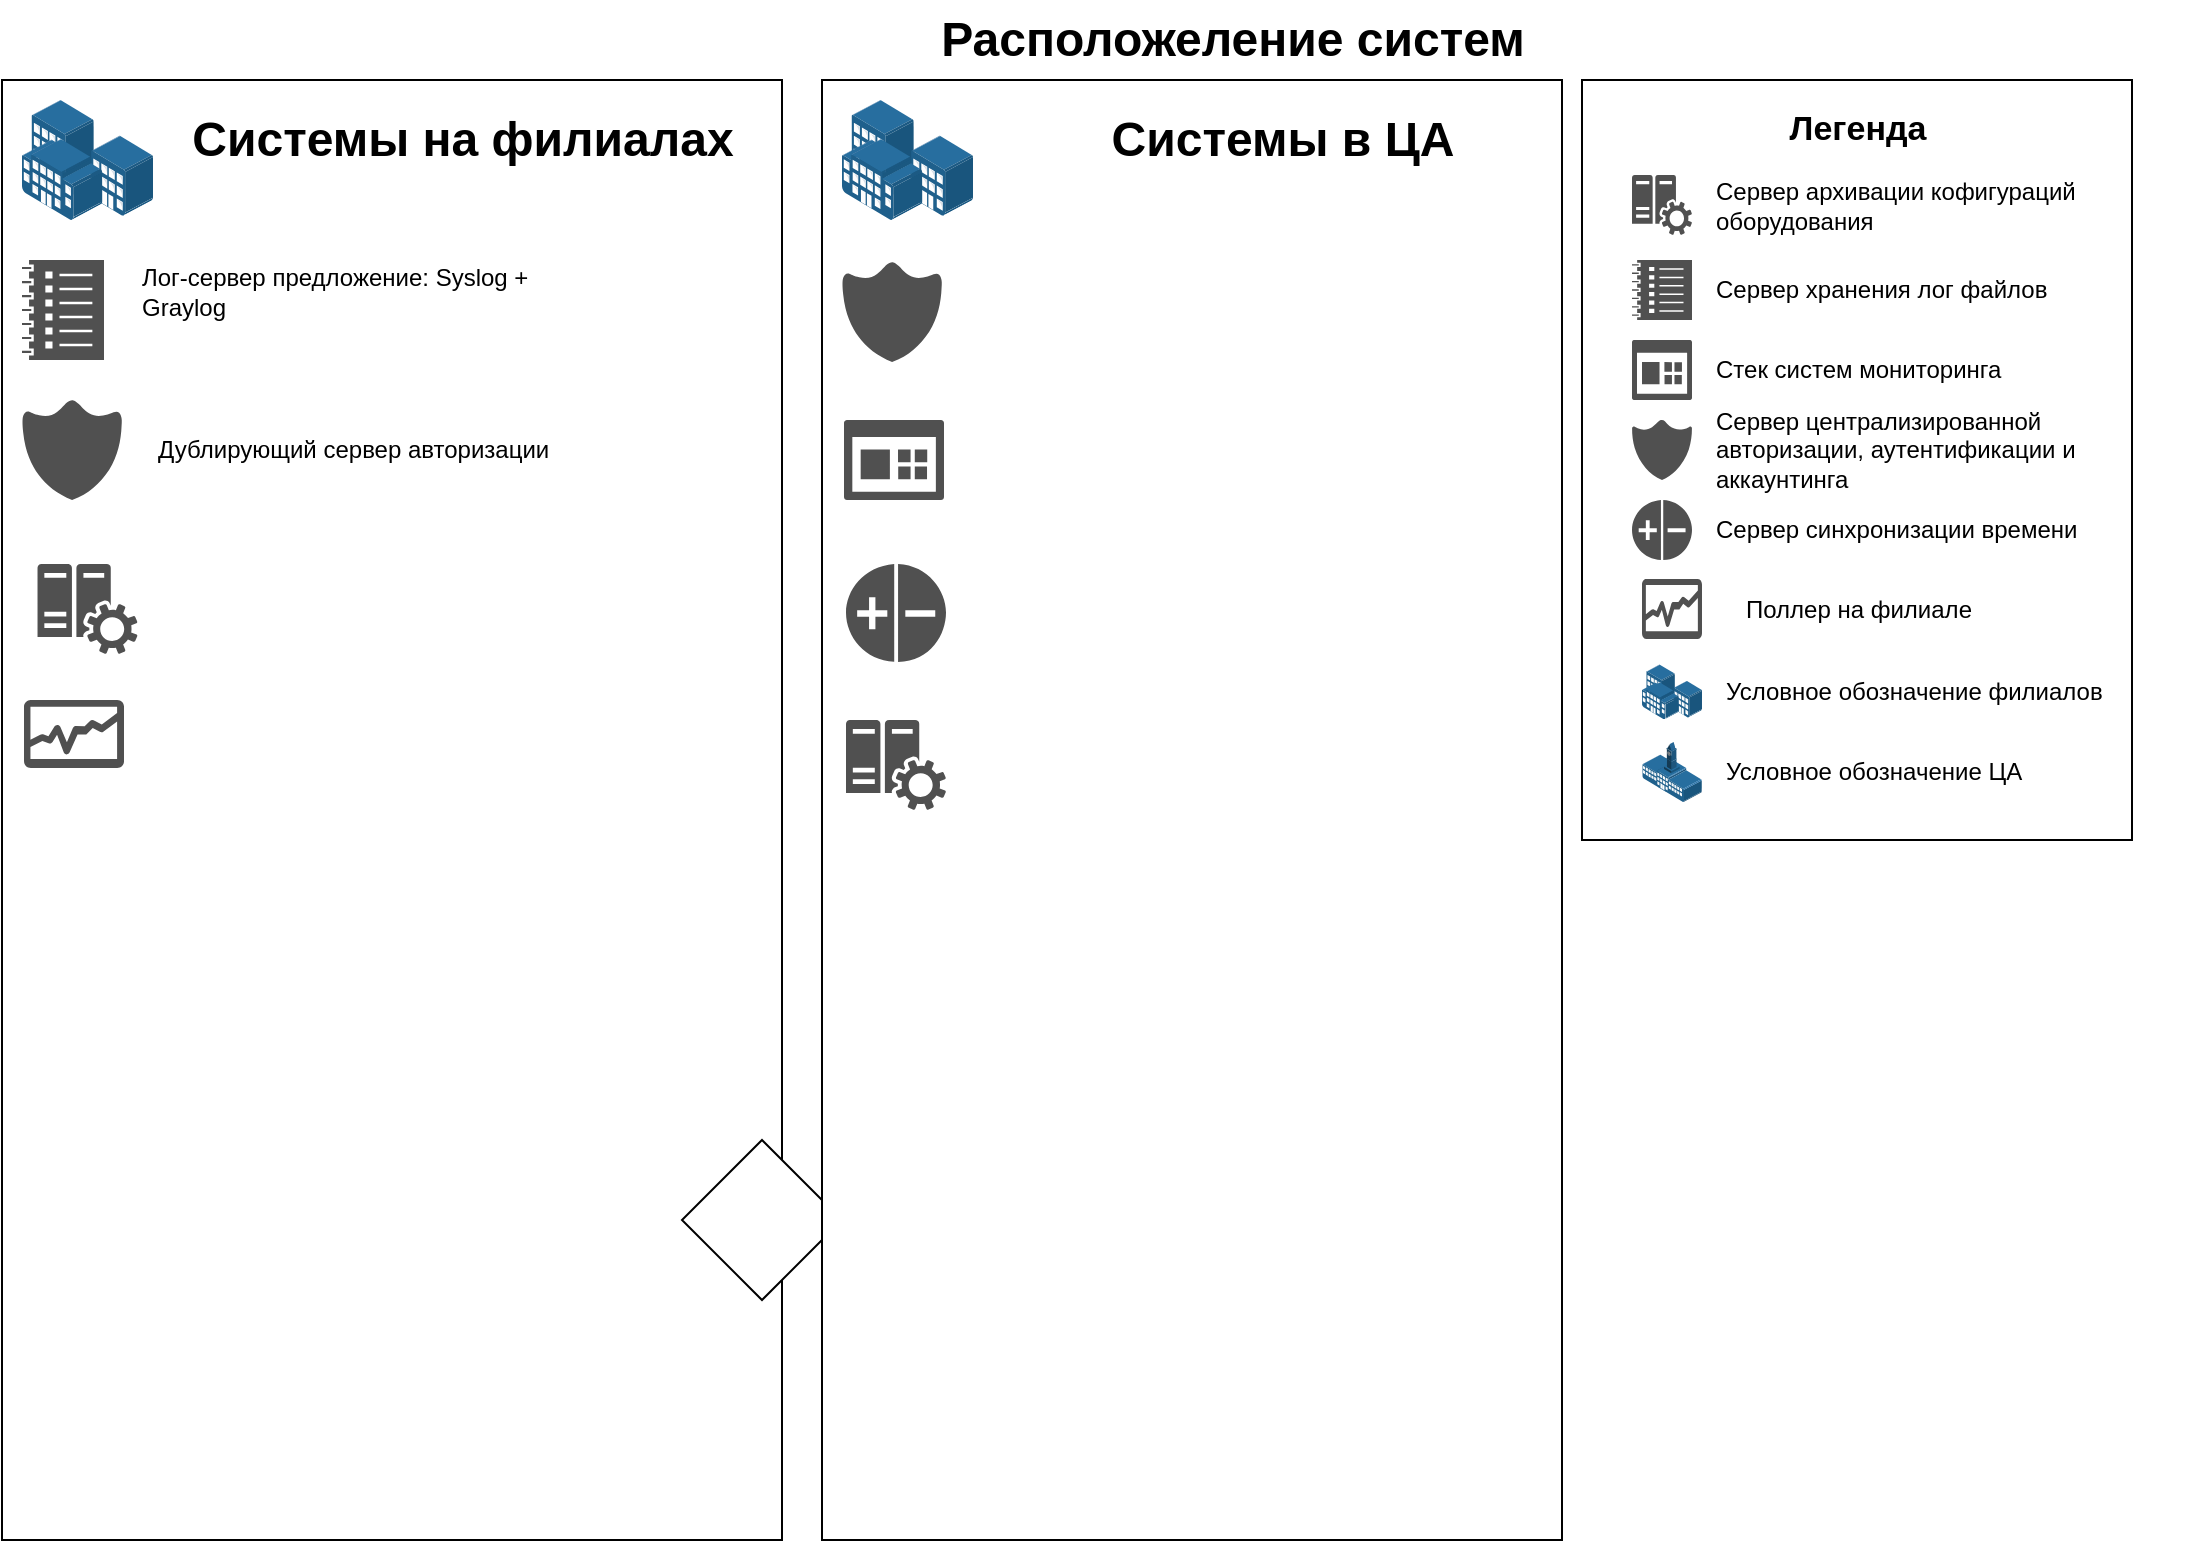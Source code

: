 <mxfile version="20.2.3" type="github" pages="3">
  <diagram id="2Bio6661NEroopxspY8U" name="Расположеление систем">
    <mxGraphModel dx="1422" dy="772" grid="1" gridSize="10" guides="1" tooltips="1" connect="1" arrows="1" fold="1" page="1" pageScale="1" pageWidth="827" pageHeight="1169" math="0" shadow="0">
      <root>
        <mxCell id="0" />
        <mxCell id="1" parent="0" />
        <mxCell id="YRYPdflQ5GGaUgDDjJ6e-1" value="Расположеление систем" style="text;strokeColor=none;fillColor=none;html=1;fontSize=24;fontStyle=1;verticalAlign=middle;align=center;" parent="1" vertex="1">
          <mxGeometry x="420" y="10" width="410" height="40" as="geometry" />
        </mxCell>
        <mxCell id="YRYPdflQ5GGaUgDDjJ6e-35" value="" style="rounded=0;whiteSpace=wrap;html=1;" vertex="1" parent="1">
          <mxGeometry x="10" y="50" width="390" height="730" as="geometry" />
        </mxCell>
        <mxCell id="_YYpfwk1y9UyxAy4TstA-1" value="" style="rhombus;whiteSpace=wrap;html=1;" vertex="1" parent="1">
          <mxGeometry x="350" y="580" width="80" height="80" as="geometry" />
        </mxCell>
        <mxCell id="YRYPdflQ5GGaUgDDjJ6e-36" value="" style="rounded=0;whiteSpace=wrap;html=1;" vertex="1" parent="1">
          <mxGeometry x="420" y="50" width="370" height="730" as="geometry" />
        </mxCell>
        <mxCell id="YRYPdflQ5GGaUgDDjJ6e-37" value="" style="image;points=[];aspect=fixed;html=1;align=center;shadow=0;dashed=0;image=img/lib/allied_telesis/buildings/Building_Cluster.svg;" vertex="1" parent="1">
          <mxGeometry x="20" y="60" width="65.51" height="60" as="geometry" />
        </mxCell>
        <mxCell id="YRYPdflQ5GGaUgDDjJ6e-39" value="" style="image;points=[];aspect=fixed;html=1;align=center;shadow=0;dashed=0;image=img/lib/allied_telesis/buildings/Building_Cluster.svg;" vertex="1" parent="1">
          <mxGeometry x="430" y="60" width="65.51" height="60" as="geometry" />
        </mxCell>
        <mxCell id="YRYPdflQ5GGaUgDDjJ6e-40" value="Системы на филиалах" style="text;strokeColor=none;fillColor=none;html=1;fontSize=24;fontStyle=1;verticalAlign=middle;align=center;" vertex="1" parent="1">
          <mxGeometry x="190" y="60" width="100" height="40" as="geometry" />
        </mxCell>
        <mxCell id="YRYPdflQ5GGaUgDDjJ6e-41" value="Системы в ЦА" style="text;strokeColor=none;fillColor=none;html=1;fontSize=24;fontStyle=1;verticalAlign=middle;align=center;" vertex="1" parent="1">
          <mxGeometry x="600" y="60" width="100" height="40" as="geometry" />
        </mxCell>
        <mxCell id="YRYPdflQ5GGaUgDDjJ6e-42" value="" style="sketch=0;pointerEvents=1;shadow=0;dashed=0;html=1;strokeColor=none;labelPosition=center;verticalLabelPosition=bottom;verticalAlign=top;align=center;fillColor=#505050;shape=mxgraph.mscae.oms.log_management" vertex="1" parent="1">
          <mxGeometry x="20" y="140" width="41" height="50" as="geometry" />
        </mxCell>
        <mxCell id="YRYPdflQ5GGaUgDDjJ6e-43" value="" style="sketch=0;pointerEvents=1;shadow=0;dashed=0;html=1;strokeColor=none;labelPosition=center;verticalLabelPosition=bottom;verticalAlign=top;align=center;fillColor=#505050;shape=mxgraph.mscae.oms.security" vertex="1" parent="1">
          <mxGeometry x="430" y="141" width="50" height="50" as="geometry" />
        </mxCell>
        <mxCell id="YRYPdflQ5GGaUgDDjJ6e-44" value="" style="sketch=0;pointerEvents=1;shadow=0;dashed=0;html=1;strokeColor=none;labelPosition=center;verticalLabelPosition=bottom;verticalAlign=top;align=center;fillColor=#505050;shape=mxgraph.mscae.intune.dashboard" vertex="1" parent="1">
          <mxGeometry x="431" y="220" width="50" height="40" as="geometry" />
        </mxCell>
        <mxCell id="YRYPdflQ5GGaUgDDjJ6e-45" value="" style="sketch=0;pointerEvents=1;shadow=0;dashed=0;html=1;strokeColor=none;labelPosition=center;verticalLabelPosition=bottom;verticalAlign=top;align=center;fillColor=#505050;shape=mxgraph.mscae.oms.solutions" vertex="1" parent="1">
          <mxGeometry x="432" y="292" width="50" height="49" as="geometry" />
        </mxCell>
        <mxCell id="YRYPdflQ5GGaUgDDjJ6e-46" value="" style="sketch=0;pointerEvents=1;shadow=0;dashed=0;html=1;strokeColor=none;labelPosition=center;verticalLabelPosition=bottom;verticalAlign=top;align=center;fillColor=#505050;shape=mxgraph.mscae.oms.security" vertex="1" parent="1">
          <mxGeometry x="20" y="210" width="50" height="50" as="geometry" />
        </mxCell>
        <mxCell id="YRYPdflQ5GGaUgDDjJ6e-47" value="" style="sketch=0;pointerEvents=1;shadow=0;dashed=0;html=1;strokeColor=none;labelPosition=center;verticalLabelPosition=bottom;verticalAlign=top;align=center;fillColor=#505050;shape=mxgraph.mscae.oms.config_assessment" vertex="1" parent="1">
          <mxGeometry x="432" y="370" width="50" height="45" as="geometry" />
        </mxCell>
        <mxCell id="YRYPdflQ5GGaUgDDjJ6e-48" value="" style="sketch=0;pointerEvents=1;shadow=0;dashed=0;html=1;strokeColor=none;labelPosition=center;verticalLabelPosition=bottom;verticalAlign=top;align=center;fillColor=#505050;shape=mxgraph.mscae.oms.config_assessment" vertex="1" parent="1">
          <mxGeometry x="27.76" y="292" width="50" height="45" as="geometry" />
        </mxCell>
        <mxCell id="YRYPdflQ5GGaUgDDjJ6e-49" value="" style="sketch=0;pointerEvents=1;shadow=0;dashed=0;html=1;strokeColor=none;labelPosition=center;verticalLabelPosition=bottom;verticalAlign=top;align=center;fillColor=#505050;shape=mxgraph.mscae.oms.diagnostics" vertex="1" parent="1">
          <mxGeometry x="21" y="360" width="50" height="34" as="geometry" />
        </mxCell>
        <mxCell id="YRYPdflQ5GGaUgDDjJ6e-18" value="" style="verticalLabelPosition=bottom;verticalAlign=top;html=1;shape=mxgraph.basic.rect;fillColor2=none;strokeWidth=1;size=20;indent=5;" parent="1" vertex="1">
          <mxGeometry x="800" y="50" width="275" height="380" as="geometry" />
        </mxCell>
        <mxCell id="YRYPdflQ5GGaUgDDjJ6e-3" value="" style="sketch=0;pointerEvents=1;shadow=0;dashed=0;html=1;strokeColor=none;labelPosition=center;verticalLabelPosition=bottom;verticalAlign=top;align=center;fillColor=#505050;shape=mxgraph.mscae.oms.config_assessment" parent="1" vertex="1">
          <mxGeometry x="825" y="97.5" width="30" height="30" as="geometry" />
        </mxCell>
        <mxCell id="YRYPdflQ5GGaUgDDjJ6e-8" value="&lt;b&gt;&lt;font style=&quot;font-size: 17px;&quot;&gt;Легенда&lt;/font&gt;&lt;/b&gt;" style="text;html=1;strokeColor=none;fillColor=none;align=center;verticalAlign=middle;whiteSpace=wrap;rounded=0;" parent="1" vertex="1">
          <mxGeometry x="907.5" y="60" width="60" height="30" as="geometry" />
        </mxCell>
        <mxCell id="YRYPdflQ5GGaUgDDjJ6e-11" value="Сервер архивации кофигураций оборудования" style="text;html=1;strokeColor=none;fillColor=none;align=left;verticalAlign=middle;whiteSpace=wrap;rounded=0;" parent="1" vertex="1">
          <mxGeometry x="865" y="97.5" width="230" height="30" as="geometry" />
        </mxCell>
        <mxCell id="YRYPdflQ5GGaUgDDjJ6e-12" value="Сервер хранения лог файлов" style="text;html=1;strokeColor=none;fillColor=none;align=left;verticalAlign=middle;whiteSpace=wrap;rounded=0;fontStyle=0" parent="1" vertex="1">
          <mxGeometry x="865" y="140" width="230" height="30" as="geometry" />
        </mxCell>
        <mxCell id="YRYPdflQ5GGaUgDDjJ6e-13" value="Стек систем мониторинга" style="text;html=1;strokeColor=none;fillColor=none;align=left;verticalAlign=middle;whiteSpace=wrap;rounded=0;" parent="1" vertex="1">
          <mxGeometry x="865" y="180" width="230" height="30" as="geometry" />
        </mxCell>
        <mxCell id="YRYPdflQ5GGaUgDDjJ6e-14" value="Сервер централизированной авторизации, аутентификации и аккаунтинга" style="text;html=1;strokeColor=none;fillColor=none;align=left;verticalAlign=middle;whiteSpace=wrap;rounded=0;" parent="1" vertex="1">
          <mxGeometry x="865" y="220" width="230" height="30" as="geometry" />
        </mxCell>
        <mxCell id="YRYPdflQ5GGaUgDDjJ6e-16" value="Сервер синхронизации времени" style="text;html=1;strokeColor=none;fillColor=none;align=left;verticalAlign=middle;whiteSpace=wrap;rounded=0;" parent="1" vertex="1">
          <mxGeometry x="865" y="260" width="230" height="30" as="geometry" />
        </mxCell>
        <mxCell id="YRYPdflQ5GGaUgDDjJ6e-23" value="Условное обозначение филиалов" style="text;html=1;strokeColor=none;fillColor=none;align=left;verticalAlign=middle;whiteSpace=wrap;rounded=0;" parent="1" vertex="1">
          <mxGeometry x="870" y="341" width="230" height="30" as="geometry" />
        </mxCell>
        <mxCell id="YRYPdflQ5GGaUgDDjJ6e-24" value="Условное обозначение ЦА" style="text;html=1;strokeColor=none;fillColor=none;align=left;verticalAlign=middle;whiteSpace=wrap;rounded=0;" parent="1" vertex="1">
          <mxGeometry x="870" y="381" width="230" height="30" as="geometry" />
        </mxCell>
        <mxCell id="YRYPdflQ5GGaUgDDjJ6e-25" value="" style="sketch=0;pointerEvents=1;shadow=0;dashed=0;html=1;strokeColor=none;labelPosition=center;verticalLabelPosition=bottom;verticalAlign=top;align=center;fillColor=#505050;shape=mxgraph.mscae.oms.log_management" parent="1" vertex="1">
          <mxGeometry x="825" y="140" width="30" height="30" as="geometry" />
        </mxCell>
        <mxCell id="YRYPdflQ5GGaUgDDjJ6e-26" value="" style="sketch=0;pointerEvents=1;shadow=0;dashed=0;html=1;strokeColor=none;labelPosition=center;verticalLabelPosition=bottom;verticalAlign=top;align=center;fillColor=#505050;shape=mxgraph.mscae.intune.dashboard" parent="1" vertex="1">
          <mxGeometry x="825" y="180" width="30" height="30" as="geometry" />
        </mxCell>
        <mxCell id="YRYPdflQ5GGaUgDDjJ6e-29" value="" style="sketch=0;pointerEvents=1;shadow=0;dashed=0;html=1;strokeColor=none;labelPosition=center;verticalLabelPosition=bottom;verticalAlign=top;align=center;fillColor=#505050;shape=mxgraph.mscae.intune.protection" parent="1" vertex="1">
          <mxGeometry x="825" y="220" width="30" height="30" as="geometry" />
        </mxCell>
        <mxCell id="YRYPdflQ5GGaUgDDjJ6e-30" value="" style="sketch=0;pointerEvents=1;shadow=0;dashed=0;html=1;strokeColor=none;labelPosition=center;verticalLabelPosition=bottom;verticalAlign=top;align=center;fillColor=#505050;shape=mxgraph.mscae.oms.solutions" parent="1" vertex="1">
          <mxGeometry x="825" y="260" width="30" height="30" as="geometry" />
        </mxCell>
        <mxCell id="YRYPdflQ5GGaUgDDjJ6e-31" value="" style="image;points=[];aspect=fixed;html=1;align=center;shadow=0;dashed=0;image=img/lib/allied_telesis/buildings/Building_Cluster.svg;fillColor=#505050;strokeColor=none;sketch=0;" parent="1" vertex="1">
          <mxGeometry x="830" y="341" width="30" height="30" as="geometry" />
        </mxCell>
        <mxCell id="YRYPdflQ5GGaUgDDjJ6e-32" value="" style="image;points=[];aspect=fixed;html=1;align=center;shadow=0;dashed=0;image=img/lib/allied_telesis/buildings/School_Building.svg;fillColor=#505050;strokeColor=none;sketch=0;" parent="1" vertex="1">
          <mxGeometry x="830" y="381" width="30" height="30" as="geometry" />
        </mxCell>
        <mxCell id="YRYPdflQ5GGaUgDDjJ6e-51" value="" style="sketch=0;pointerEvents=1;shadow=0;dashed=0;html=1;strokeColor=none;labelPosition=center;verticalLabelPosition=bottom;verticalAlign=top;align=center;fillColor=#505050;shape=mxgraph.mscae.oms.diagnostics" vertex="1" parent="1">
          <mxGeometry x="830" y="299.5" width="30" height="30" as="geometry" />
        </mxCell>
        <mxCell id="YRYPdflQ5GGaUgDDjJ6e-53" value="Поллер на филиале" style="text;html=1;strokeColor=none;fillColor=none;align=left;verticalAlign=middle;whiteSpace=wrap;rounded=0;" vertex="1" parent="1">
          <mxGeometry x="880" y="299.5" width="230" height="30" as="geometry" />
        </mxCell>
        <mxCell id="YRYPdflQ5GGaUgDDjJ6e-54" value="Лог-сервер предложение: Syslog + Graylog" style="text;html=1;strokeColor=none;fillColor=none;align=left;verticalAlign=middle;whiteSpace=wrap;rounded=0;" vertex="1" parent="1">
          <mxGeometry x="77.76" y="141" width="230" height="30" as="geometry" />
        </mxCell>
        <mxCell id="YRYPdflQ5GGaUgDDjJ6e-55" value="Дублирующий сервер авторизации" style="text;html=1;strokeColor=none;fillColor=none;align=left;verticalAlign=middle;whiteSpace=wrap;rounded=0;" vertex="1" parent="1">
          <mxGeometry x="85.51" y="220" width="230" height="30" as="geometry" />
        </mxCell>
      </root>
    </mxGraphModel>
  </diagram>
  <diagram id="1IERlCJwOf2QxX1Jw3TP" name="Архитектура Систем">
    <mxGraphModel dx="1422" dy="772" grid="1" gridSize="10" guides="1" tooltips="1" connect="1" arrows="1" fold="1" page="1" pageScale="1" pageWidth="827" pageHeight="1169" math="0" shadow="0">
      <root>
        <mxCell id="0" />
        <mxCell id="1" parent="0" />
      </root>
    </mxGraphModel>
  </diagram>
  <diagram id="ChGDDQDAuVpaKOpjL5Bo" name="Архитектура NMS">
    <mxGraphModel dx="1422" dy="772" grid="1" gridSize="10" guides="1" tooltips="1" connect="1" arrows="1" fold="1" page="1" pageScale="1" pageWidth="827" pageHeight="1169" math="0" shadow="0">
      <root>
        <mxCell id="0" />
        <mxCell id="1" parent="0" />
        <mxCell id="IdZAvgpWx3jjdMzJClvW-1" value="Title" style="text;strokeColor=none;fillColor=none;html=1;fontSize=24;fontStyle=1;verticalAlign=middle;align=center;" parent="1" vertex="1">
          <mxGeometry x="380" y="10" width="100" height="40" as="geometry" />
        </mxCell>
      </root>
    </mxGraphModel>
  </diagram>
</mxfile>
